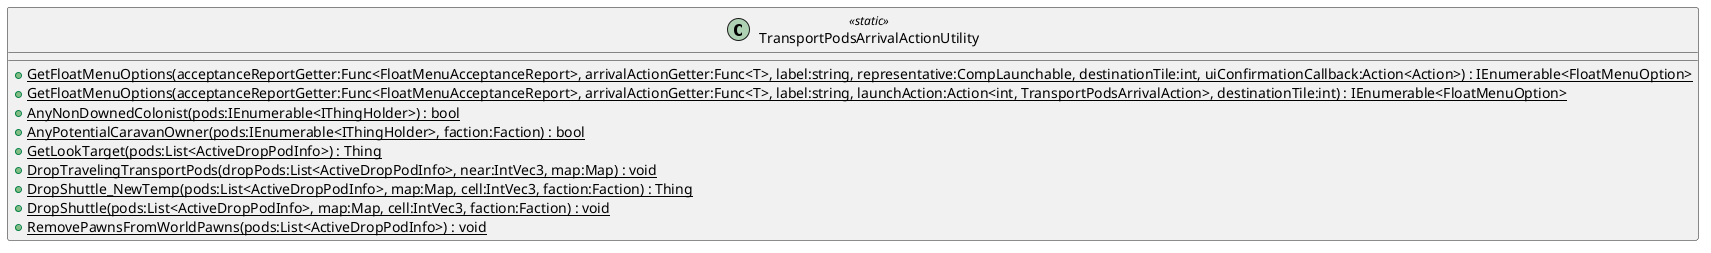@startuml
class TransportPodsArrivalActionUtility <<static>> {
    + {static} GetFloatMenuOptions(acceptanceReportGetter:Func<FloatMenuAcceptanceReport>, arrivalActionGetter:Func<T>, label:string, representative:CompLaunchable, destinationTile:int, uiConfirmationCallback:Action<Action>) : IEnumerable<FloatMenuOption>
    + {static} GetFloatMenuOptions(acceptanceReportGetter:Func<FloatMenuAcceptanceReport>, arrivalActionGetter:Func<T>, label:string, launchAction:Action<int, TransportPodsArrivalAction>, destinationTile:int) : IEnumerable<FloatMenuOption>
    + {static} AnyNonDownedColonist(pods:IEnumerable<IThingHolder>) : bool
    + {static} AnyPotentialCaravanOwner(pods:IEnumerable<IThingHolder>, faction:Faction) : bool
    + {static} GetLookTarget(pods:List<ActiveDropPodInfo>) : Thing
    + {static} DropTravelingTransportPods(dropPods:List<ActiveDropPodInfo>, near:IntVec3, map:Map) : void
    + {static} DropShuttle_NewTemp(pods:List<ActiveDropPodInfo>, map:Map, cell:IntVec3, faction:Faction) : Thing
    + {static} DropShuttle(pods:List<ActiveDropPodInfo>, map:Map, cell:IntVec3, faction:Faction) : void
    + {static} RemovePawnsFromWorldPawns(pods:List<ActiveDropPodInfo>) : void
}
@enduml
